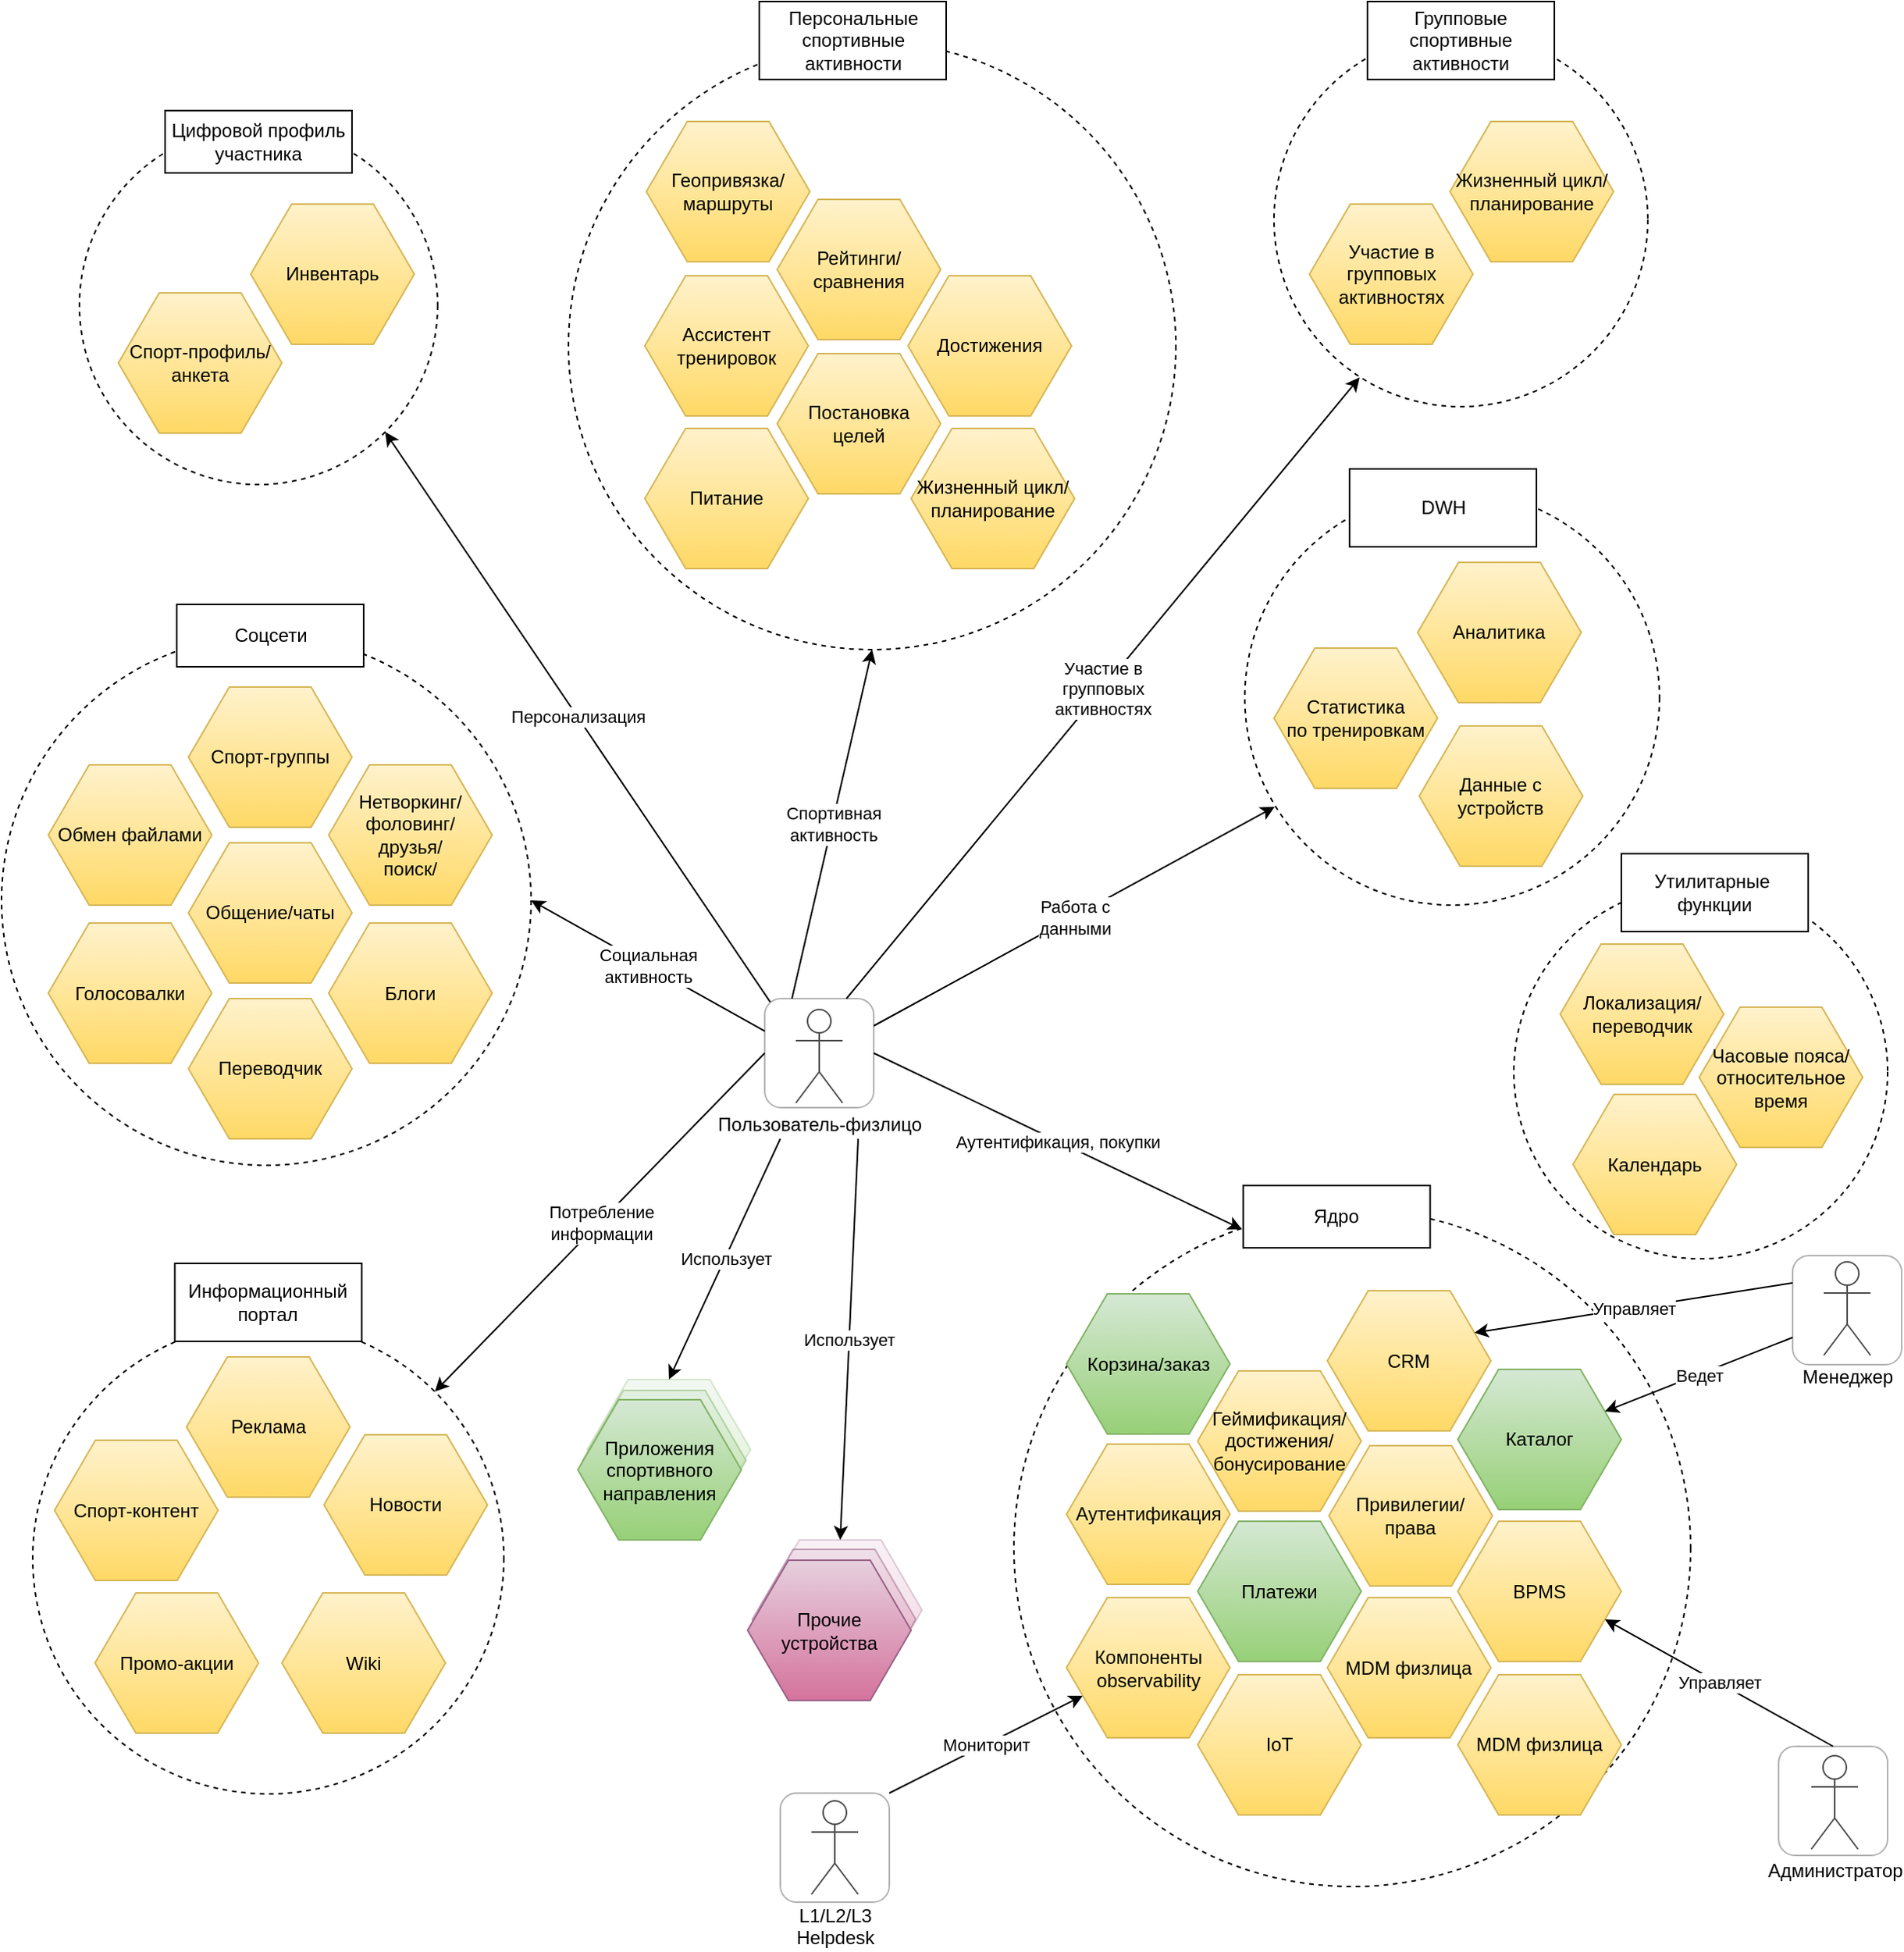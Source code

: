 <mxfile version="20.8.10" type="device"><diagram name="Страница 1" id="yU4JFKwx1HpuaM9Fk_GH"><mxGraphModel dx="2554" dy="2192" grid="1" gridSize="10" guides="1" tooltips="1" connect="1" arrows="1" fold="1" page="1" pageScale="1" pageWidth="827" pageHeight="1169" math="0" shadow="0"><root><mxCell id="0"/><mxCell id="1" parent="0"/><mxCell id="F6-2QJlg7ebmHPv3SIc3-5" value="" style="ellipse;whiteSpace=wrap;html=1;aspect=fixed;dashed=1;fillColor=none;" vertex="1" parent="1"><mxGeometry x="-170" y="-420" width="230" height="230" as="geometry"/></mxCell><mxCell id="Nh84SrpYMLR049hPtst9-1" value="Пользователь-физлицо" style="shape=umlActor;verticalLabelPosition=bottom;verticalAlign=top;html=1;outlineConnect=0;" parent="1" vertex="1"><mxGeometry x="290" y="147" width="30" height="60" as="geometry"/></mxCell><mxCell id="Nh84SrpYMLR049hPtst9-5" value="L1/L2/L3&lt;br&gt;Helpdesk" style="shape=umlActor;verticalLabelPosition=bottom;verticalAlign=top;html=1;outlineConnect=0;" parent="1" vertex="1"><mxGeometry x="300" y="655" width="30" height="60" as="geometry"/></mxCell><mxCell id="Nh84SrpYMLR049hPtst9-9" value="Менеджер" style="shape=umlActor;verticalLabelPosition=bottom;verticalAlign=top;html=1;outlineConnect=0;" parent="1" vertex="1"><mxGeometry x="950" y="309" width="30" height="60" as="geometry"/></mxCell><mxCell id="Nh84SrpYMLR049hPtst9-10" value="Администратор" style="shape=umlActor;verticalLabelPosition=bottom;verticalAlign=top;html=1;outlineConnect=0;" parent="1" vertex="1"><mxGeometry x="942" y="626" width="30" height="60" as="geometry"/></mxCell><mxCell id="Nh84SrpYMLR049hPtst9-21" value="" style="endArrow=classic;html=1;rounded=0;entryX=0;entryY=0.75;entryDx=0;entryDy=0;exitX=1;exitY=0;exitDx=0;exitDy=0;" parent="1" source="Nh84SrpYMLR049hPtst9-113" target="Nh84SrpYMLR049hPtst9-19" edge="1"><mxGeometry relative="1" as="geometry"><mxPoint x="320" y="680" as="sourcePoint"/><mxPoint x="230" y="690" as="targetPoint"/></mxGeometry></mxCell><mxCell id="Nh84SrpYMLR049hPtst9-22" value="Мониторит" style="edgeLabel;resizable=0;html=1;align=center;verticalAlign=middle;opacity=30;" parent="Nh84SrpYMLR049hPtst9-21" connectable="0" vertex="1"><mxGeometry relative="1" as="geometry"/></mxCell><mxCell id="Nh84SrpYMLR049hPtst9-61" value="" style="group" parent="1" vertex="1" connectable="0"><mxGeometry x="259" y="487.5" width="112" height="103" as="geometry"/></mxCell><mxCell id="Nh84SrpYMLR049hPtst9-58" value="Прочие устройства" style="shape=mxgraph.bpmn.conversation;perimeter=hexagonPerimeter2;whiteSpace=wrap;html=1;aspect=fixed;bpmnConversationType=conv;fillColor=#e6d0de;gradientColor=#d5739d;strokeColor=#996185;opacity=30;" parent="Nh84SrpYMLR049hPtst9-61" vertex="1"><mxGeometry x="7" width="105" height="90" as="geometry"/></mxCell><mxCell id="Nh84SrpYMLR049hPtst9-59" value="Прочие устройства" style="shape=mxgraph.bpmn.conversation;perimeter=hexagonPerimeter2;whiteSpace=wrap;html=1;aspect=fixed;bpmnConversationType=conv;fillColor=#e6d0de;gradientColor=#d5739d;strokeColor=#996185;opacity=50;" parent="Nh84SrpYMLR049hPtst9-61" vertex="1"><mxGeometry x="3" y="6" width="105" height="90" as="geometry"/></mxCell><mxCell id="Nh84SrpYMLR049hPtst9-60" value="Прочие устройства" style="shape=mxgraph.bpmn.conversation;perimeter=hexagonPerimeter2;whiteSpace=wrap;html=1;aspect=fixed;bpmnConversationType=conv;fillColor=#e6d0de;gradientColor=#d5739d;strokeColor=#996185;" parent="Nh84SrpYMLR049hPtst9-61" vertex="1"><mxGeometry y="13" width="105" height="90" as="geometry"/></mxCell><mxCell id="Nh84SrpYMLR049hPtst9-62" value="" style="group" parent="1" vertex="1" connectable="0"><mxGeometry x="150" y="384.5" width="111" height="103" as="geometry"/></mxCell><mxCell id="Nh84SrpYMLR049hPtst9-15" value="" style="shape=mxgraph.bpmn.conversation;perimeter=hexagonPerimeter2;whiteSpace=wrap;html=1;aspect=fixed;bpmnConversationType=conv;fillColor=#d5e8d4;strokeColor=#82b366;gradientColor=#97d077;opacity=30;" parent="Nh84SrpYMLR049hPtst9-62" vertex="1"><mxGeometry x="6" width="105" height="90" as="geometry"/></mxCell><mxCell id="Nh84SrpYMLR049hPtst9-16" value="" style="shape=mxgraph.bpmn.conversation;perimeter=hexagonPerimeter2;whiteSpace=wrap;html=1;aspect=fixed;bpmnConversationType=conv;fillColor=#d5e8d4;strokeColor=#82b366;gradientColor=#97d077;opacity=50;" parent="Nh84SrpYMLR049hPtst9-62" vertex="1"><mxGeometry x="3" y="7" width="105" height="90" as="geometry"/></mxCell><mxCell id="Nh84SrpYMLR049hPtst9-17" value="Приложения&lt;br&gt;спортивного направления" style="shape=mxgraph.bpmn.conversation;perimeter=hexagonPerimeter2;whiteSpace=wrap;html=1;aspect=fixed;bpmnConversationType=conv;fillColor=#d5e8d4;strokeColor=#82b366;gradientColor=#97d077;" parent="Nh84SrpYMLR049hPtst9-62" vertex="1"><mxGeometry y="13" width="105" height="90" as="geometry"/></mxCell><mxCell id="Nh84SrpYMLR049hPtst9-69" value="" style="endArrow=classic;html=1;rounded=0;entryX=1;entryY=0.5;entryDx=0;entryDy=0;exitX=0.002;exitY=0.299;exitDx=0;exitDy=0;exitPerimeter=0;" parent="1" source="Nh84SrpYMLR049hPtst9-107" target="Nh84SrpYMLR049hPtst9-33" edge="1"><mxGeometry relative="1" as="geometry"><mxPoint x="280" y="160" as="sourcePoint"/><mxPoint x="493" y="573" as="targetPoint"/></mxGeometry></mxCell><mxCell id="Nh84SrpYMLR049hPtst9-70" value="Социальная &lt;br&gt;активность" style="edgeLabel;resizable=0;html=1;align=center;verticalAlign=middle;opacity=30;" parent="Nh84SrpYMLR049hPtst9-69" connectable="0" vertex="1"><mxGeometry relative="1" as="geometry"/></mxCell><mxCell id="Nh84SrpYMLR049hPtst9-71" value="" style="endArrow=classic;html=1;rounded=0;entryX=0.5;entryY=1;entryDx=0;entryDy=0;exitX=0.25;exitY=0;exitDx=0;exitDy=0;" parent="1" source="Nh84SrpYMLR049hPtst9-107" target="Nh84SrpYMLR049hPtst9-32" edge="1"><mxGeometry relative="1" as="geometry"><mxPoint x="300" y="130" as="sourcePoint"/><mxPoint x="120" y="140" as="targetPoint"/></mxGeometry></mxCell><mxCell id="Nh84SrpYMLR049hPtst9-72" value="Спортивная&lt;br&gt;активность" style="edgeLabel;resizable=0;html=1;align=center;verticalAlign=middle;opacity=30;" parent="Nh84SrpYMLR049hPtst9-71" connectable="0" vertex="1"><mxGeometry relative="1" as="geometry"/></mxCell><mxCell id="Nh84SrpYMLR049hPtst9-73" value="" style="endArrow=classic;html=1;rounded=0;entryX=0.229;entryY=0.922;entryDx=0;entryDy=0;entryPerimeter=0;exitX=0.75;exitY=0;exitDx=0;exitDy=0;" parent="1" source="Nh84SrpYMLR049hPtst9-107" target="Nh84SrpYMLR049hPtst9-45" edge="1"><mxGeometry relative="1" as="geometry"><mxPoint x="330" y="150" as="sourcePoint"/><mxPoint x="302.5" y="60" as="targetPoint"/></mxGeometry></mxCell><mxCell id="Nh84SrpYMLR049hPtst9-74" value="Участие в &lt;br&gt;групповых &lt;br&gt;активностях" style="edgeLabel;resizable=0;html=1;align=center;verticalAlign=middle;opacity=30;" parent="Nh84SrpYMLR049hPtst9-73" connectable="0" vertex="1"><mxGeometry relative="1" as="geometry"/></mxCell><mxCell id="Nh84SrpYMLR049hPtst9-75" value="" style="endArrow=classic;html=1;rounded=0;entryX=0.337;entryY=0.029;entryDx=0;entryDy=0;entryPerimeter=0;exitX=1;exitY=0.5;exitDx=0;exitDy=0;" parent="1" source="Nh84SrpYMLR049hPtst9-107" target="Nh84SrpYMLR049hPtst9-65" edge="1"><mxGeometry relative="1" as="geometry"><mxPoint x="330" y="190" as="sourcePoint"/><mxPoint x="560" y="-45" as="targetPoint"/></mxGeometry></mxCell><mxCell id="Nh84SrpYMLR049hPtst9-76" value="Аутентификация, покупки" style="edgeLabel;resizable=0;html=1;align=center;verticalAlign=middle;opacity=30;" parent="Nh84SrpYMLR049hPtst9-75" connectable="0" vertex="1"><mxGeometry relative="1" as="geometry"/></mxCell><mxCell id="Nh84SrpYMLR049hPtst9-77" value="" style="endArrow=classic;html=1;rounded=0;entryX=0.072;entryY=0.763;entryDx=0;entryDy=0;entryPerimeter=0;exitX=1;exitY=0.25;exitDx=0;exitDy=0;" parent="1" source="Nh84SrpYMLR049hPtst9-107" target="Nh84SrpYMLR049hPtst9-56" edge="1"><mxGeometry relative="1" as="geometry"><mxPoint x="340" y="170" as="sourcePoint"/><mxPoint x="619.272" y="-261.095" as="targetPoint"/></mxGeometry></mxCell><mxCell id="Nh84SrpYMLR049hPtst9-78" value="Работа с &lt;br&gt;данными" style="edgeLabel;resizable=0;html=1;align=center;verticalAlign=middle;opacity=30;" parent="Nh84SrpYMLR049hPtst9-77" connectable="0" vertex="1"><mxGeometry relative="1" as="geometry"/></mxCell><mxCell id="Nh84SrpYMLR049hPtst9-79" value="" style="endArrow=classic;html=1;rounded=0;entryX=1;entryY=0;entryDx=0;entryDy=0;exitX=0;exitY=0.5;exitDx=0;exitDy=0;" parent="1" source="Nh84SrpYMLR049hPtst9-107" target="Nh84SrpYMLR049hPtst9-50" edge="1"><mxGeometry relative="1" as="geometry"><mxPoint x="280" y="177" as="sourcePoint"/><mxPoint x="120" y="140" as="targetPoint"/></mxGeometry></mxCell><mxCell id="Nh84SrpYMLR049hPtst9-80" value="Потребление &lt;br&gt;информации" style="edgeLabel;resizable=0;html=1;align=center;verticalAlign=middle;opacity=30;" parent="Nh84SrpYMLR049hPtst9-79" connectable="0" vertex="1"><mxGeometry relative="1" as="geometry"/></mxCell><mxCell id="Nh84SrpYMLR049hPtst9-82" value="" style="group" parent="1" vertex="1" connectable="0"><mxGeometry x="574.25" y="-200" width="270.25" height="280" as="geometry"/></mxCell><mxCell id="F6-2QJlg7ebmHPv3SIc3-13" value="" style="group" vertex="1" connectable="0" parent="Nh84SrpYMLR049hPtst9-82"><mxGeometry x="4" width="266.25" height="280" as="geometry"/></mxCell><mxCell id="Nh84SrpYMLR049hPtst9-56" value="" style="ellipse;whiteSpace=wrap;html=1;aspect=fixed;dashed=1;fillColor=none;" parent="F6-2QJlg7ebmHPv3SIc3-13" vertex="1"><mxGeometry y="13.75" width="266.25" height="266.25" as="geometry"/></mxCell><mxCell id="Nh84SrpYMLR049hPtst9-54" value="Статистика&lt;br&gt;по тренировкам" style="shape=mxgraph.bpmn.conversation;perimeter=hexagonPerimeter2;whiteSpace=wrap;html=1;aspect=fixed;bpmnConversationType=conv;fillColor=#fff2cc;gradientColor=#ffd966;strokeColor=#d6b656;" parent="F6-2QJlg7ebmHPv3SIc3-13" vertex="1"><mxGeometry x="18.75" y="115" width="105" height="90" as="geometry"/></mxCell><mxCell id="Nh84SrpYMLR049hPtst9-55" value="Аналитика" style="shape=mxgraph.bpmn.conversation;perimeter=hexagonPerimeter2;whiteSpace=wrap;html=1;aspect=fixed;bpmnConversationType=conv;fillColor=#fff2cc;gradientColor=#ffd966;strokeColor=#d6b656;" parent="F6-2QJlg7ebmHPv3SIc3-13" vertex="1"><mxGeometry x="111" y="60" width="105" height="90" as="geometry"/></mxCell><mxCell id="Nh84SrpYMLR049hPtst9-57" value="DWH" style="rounded=0;whiteSpace=wrap;html=1;fillColor=default;" parent="F6-2QJlg7ebmHPv3SIc3-13" vertex="1"><mxGeometry x="67.25" width="120" height="50" as="geometry"/></mxCell><mxCell id="Nh84SrpYMLR049hPtst9-63" value="Данные с устройств" style="shape=mxgraph.bpmn.conversation;perimeter=hexagonPerimeter2;whiteSpace=wrap;html=1;aspect=fixed;bpmnConversationType=conv;fillColor=#fff2cc;gradientColor=#ffd966;strokeColor=#d6b656;" parent="F6-2QJlg7ebmHPv3SIc3-13" vertex="1"><mxGeometry x="112" y="165" width="105" height="90" as="geometry"/></mxCell><mxCell id="Nh84SrpYMLR049hPtst9-93" value="" style="group" parent="1" vertex="1" connectable="0"><mxGeometry x="-200" y="310" width="302.5" height="340.5" as="geometry"/></mxCell><mxCell id="Nh84SrpYMLR049hPtst9-50" value="" style="ellipse;whiteSpace=wrap;html=1;aspect=fixed;dashed=1;fillColor=none;" parent="Nh84SrpYMLR049hPtst9-93" vertex="1"><mxGeometry y="38" width="302.5" height="302.5" as="geometry"/></mxCell><mxCell id="Nh84SrpYMLR049hPtst9-49" value="Промо-акции" style="shape=mxgraph.bpmn.conversation;perimeter=hexagonPerimeter2;whiteSpace=wrap;html=1;aspect=fixed;bpmnConversationType=conv;fillColor=#fff2cc;gradientColor=#ffd966;strokeColor=#d6b656;" parent="Nh84SrpYMLR049hPtst9-93" vertex="1"><mxGeometry x="40" y="211.5" width="105" height="90" as="geometry"/></mxCell><mxCell id="Nh84SrpYMLR049hPtst9-53" value="Wiki" style="shape=mxgraph.bpmn.conversation;perimeter=hexagonPerimeter2;whiteSpace=wrap;html=1;aspect=fixed;bpmnConversationType=conv;fillColor=#fff2cc;gradientColor=#ffd966;strokeColor=#d6b656;" parent="Nh84SrpYMLR049hPtst9-93" vertex="1"><mxGeometry x="160" y="211.5" width="105" height="90" as="geometry"/></mxCell><mxCell id="Nh84SrpYMLR049hPtst9-88" value="Информационный портал" style="rounded=0;whiteSpace=wrap;html=1;fillColor=default;" parent="Nh84SrpYMLR049hPtst9-93" vertex="1"><mxGeometry x="91.25" width="120" height="50" as="geometry"/></mxCell><mxCell id="Nh84SrpYMLR049hPtst9-90" value="Спорт-контент" style="shape=mxgraph.bpmn.conversation;perimeter=hexagonPerimeter2;whiteSpace=wrap;html=1;aspect=fixed;bpmnConversationType=conv;fillColor=#fff2cc;gradientColor=#ffd966;strokeColor=#d6b656;" parent="Nh84SrpYMLR049hPtst9-93" vertex="1"><mxGeometry x="14" y="113.5" width="105" height="90" as="geometry"/></mxCell><mxCell id="Nh84SrpYMLR049hPtst9-91" value="Реклама" style="shape=mxgraph.bpmn.conversation;perimeter=hexagonPerimeter2;whiteSpace=wrap;html=1;aspect=fixed;bpmnConversationType=conv;fillColor=#fff2cc;gradientColor=#ffd966;strokeColor=#d6b656;" parent="Nh84SrpYMLR049hPtst9-93" vertex="1"><mxGeometry x="98.75" y="60" width="105" height="90" as="geometry"/></mxCell><mxCell id="Nh84SrpYMLR049hPtst9-92" value="Новости" style="shape=mxgraph.bpmn.conversation;perimeter=hexagonPerimeter2;whiteSpace=wrap;html=1;aspect=fixed;bpmnConversationType=conv;fillColor=#fff2cc;gradientColor=#ffd966;strokeColor=#d6b656;" parent="Nh84SrpYMLR049hPtst9-93" vertex="1"><mxGeometry x="187" y="110" width="105" height="90" as="geometry"/></mxCell><mxCell id="Nh84SrpYMLR049hPtst9-65" value="" style="ellipse;whiteSpace=wrap;html=1;aspect=fixed;dashed=1;fillColor=none;" parent="1" vertex="1"><mxGeometry x="430" y="275.5" width="434.5" height="434.5" as="geometry"/></mxCell><mxCell id="Nh84SrpYMLR049hPtst9-3" value="MDM физлица" style="shape=mxgraph.bpmn.conversation;perimeter=hexagonPerimeter2;whiteSpace=wrap;html=1;aspect=fixed;bpmnConversationType=conv;fillColor=#fff2cc;gradientColor=#ffd966;strokeColor=#d6b656;" parent="1" vertex="1"><mxGeometry x="631.25" y="524.5" width="105" height="90" as="geometry"/></mxCell><mxCell id="Nh84SrpYMLR049hPtst9-4" value="Аутентификация" style="shape=mxgraph.bpmn.conversation;perimeter=hexagonPerimeter2;whiteSpace=wrap;html=1;aspect=fixed;bpmnConversationType=conv;fillColor=#fff2cc;gradientColor=#ffd966;strokeColor=#d6b656;" parent="1" vertex="1"><mxGeometry x="463.75" y="426" width="105" height="90" as="geometry"/></mxCell><mxCell id="Nh84SrpYMLR049hPtst9-12" value="Корзина/заказ" style="shape=mxgraph.bpmn.conversation;perimeter=hexagonPerimeter2;whiteSpace=wrap;html=1;aspect=fixed;bpmnConversationType=conv;fillColor=#d5e8d4;strokeColor=#82b366;gradientColor=#97d077;" parent="1" vertex="1"><mxGeometry x="463.75" y="329.5" width="105" height="90" as="geometry"/></mxCell><mxCell id="Nh84SrpYMLR049hPtst9-13" value="Платежи" style="shape=mxgraph.bpmn.conversation;perimeter=hexagonPerimeter2;whiteSpace=wrap;html=1;aspect=fixed;bpmnConversationType=conv;fillColor=#d5e8d4;gradientColor=#97d077;strokeColor=#82b366;" parent="1" vertex="1"><mxGeometry x="548" y="475.5" width="105" height="90" as="geometry"/></mxCell><mxCell id="Nh84SrpYMLR049hPtst9-14" value="Каталог" style="shape=mxgraph.bpmn.conversation;perimeter=hexagonPerimeter2;whiteSpace=wrap;html=1;aspect=fixed;bpmnConversationType=conv;fillColor=#d5e8d4;gradientColor=#97d077;strokeColor=#82b366;" parent="1" vertex="1"><mxGeometry x="715" y="378" width="105" height="90" as="geometry"/></mxCell><mxCell id="Nh84SrpYMLR049hPtst9-19" value="Компоненты observability" style="shape=mxgraph.bpmn.conversation;perimeter=hexagonPerimeter2;whiteSpace=wrap;html=1;aspect=fixed;bpmnConversationType=conv;fillColor=#fff2cc;gradientColor=#ffd966;strokeColor=#d6b656;" parent="1" vertex="1"><mxGeometry x="463.75" y="524.5" width="105" height="90" as="geometry"/></mxCell><mxCell id="Nh84SrpYMLR049hPtst9-23" value="CRM" style="shape=mxgraph.bpmn.conversation;perimeter=hexagonPerimeter2;whiteSpace=wrap;html=1;aspect=fixed;bpmnConversationType=conv;fillColor=#fff2cc;gradientColor=#ffd966;strokeColor=#d6b656;" parent="1" vertex="1"><mxGeometry x="631.25" y="327.5" width="105" height="90" as="geometry"/></mxCell><mxCell id="Nh84SrpYMLR049hPtst9-66" value="Ядро" style="rounded=0;whiteSpace=wrap;html=1;fillColor=default;" parent="1" vertex="1"><mxGeometry x="577.25" y="260" width="120" height="40" as="geometry"/></mxCell><mxCell id="Nh84SrpYMLR049hPtst9-68" value="IoT" style="shape=mxgraph.bpmn.conversation;perimeter=hexagonPerimeter2;whiteSpace=wrap;html=1;aspect=fixed;bpmnConversationType=conv;fillColor=#fff2cc;gradientColor=#ffd966;strokeColor=#d6b656;" parent="1" vertex="1"><mxGeometry x="548" y="574" width="105" height="90" as="geometry"/></mxCell><mxCell id="Nh84SrpYMLR049hPtst9-98" value="" style="endArrow=classic;html=1;rounded=0;exitX=0;exitY=0.75;exitDx=0;exitDy=0;entryX=1;entryY=0.25;entryDx=0;entryDy=0;" parent="1" source="Nh84SrpYMLR049hPtst9-111" target="Nh84SrpYMLR049hPtst9-14" edge="1"><mxGeometry relative="1" as="geometry"><mxPoint x="325" y="730" as="sourcePoint"/><mxPoint x="487.25" y="616.5" as="targetPoint"/></mxGeometry></mxCell><mxCell id="Nh84SrpYMLR049hPtst9-99" value="Ведет" style="edgeLabel;resizable=0;html=1;align=center;verticalAlign=middle;opacity=30;" parent="Nh84SrpYMLR049hPtst9-98" connectable="0" vertex="1"><mxGeometry relative="1" as="geometry"/></mxCell><mxCell id="Nh84SrpYMLR049hPtst9-100" value="" style="endArrow=classic;html=1;rounded=0;exitX=0;exitY=0.25;exitDx=0;exitDy=0;entryX=1;entryY=0.25;entryDx=0;entryDy=0;" parent="1" source="Nh84SrpYMLR049hPtst9-111" target="Nh84SrpYMLR049hPtst9-23" edge="1"><mxGeometry relative="1" as="geometry"><mxPoint x="951" y="410" as="sourcePoint"/><mxPoint x="751.75" y="466" as="targetPoint"/></mxGeometry></mxCell><mxCell id="Nh84SrpYMLR049hPtst9-101" value="Управляет" style="edgeLabel;resizable=0;html=1;align=center;verticalAlign=middle;opacity=30;" parent="Nh84SrpYMLR049hPtst9-100" connectable="0" vertex="1"><mxGeometry relative="1" as="geometry"/></mxCell><mxCell id="Nh84SrpYMLR049hPtst9-102" value="" style="endArrow=classic;html=1;rounded=0;entryX=0.5;entryY=0;entryDx=0;entryDy=0;" parent="1" target="Nh84SrpYMLR049hPtst9-15" edge="1"><mxGeometry relative="1" as="geometry"><mxPoint x="280" y="230" as="sourcePoint"/><mxPoint x="68.2" y="402.3" as="targetPoint"/></mxGeometry></mxCell><mxCell id="Nh84SrpYMLR049hPtst9-103" value="Использует" style="edgeLabel;resizable=0;html=1;align=center;verticalAlign=middle;opacity=30;" parent="Nh84SrpYMLR049hPtst9-102" connectable="0" vertex="1"><mxGeometry relative="1" as="geometry"/></mxCell><mxCell id="Nh84SrpYMLR049hPtst9-104" value="" style="endArrow=classic;html=1;rounded=0;entryX=0.5;entryY=0;entryDx=0;entryDy=0;" parent="1" target="Nh84SrpYMLR049hPtst9-58" edge="1"><mxGeometry relative="1" as="geometry"><mxPoint x="330" y="230" as="sourcePoint"/><mxPoint x="218.5" y="394.5" as="targetPoint"/></mxGeometry></mxCell><mxCell id="Nh84SrpYMLR049hPtst9-105" value="Использует" style="edgeLabel;resizable=0;html=1;align=center;verticalAlign=middle;opacity=30;" parent="Nh84SrpYMLR049hPtst9-104" connectable="0" vertex="1"><mxGeometry relative="1" as="geometry"/></mxCell><mxCell id="Nh84SrpYMLR049hPtst9-107" value="" style="rounded=1;whiteSpace=wrap;html=1;fillColor=default;opacity=30;" parent="1" vertex="1"><mxGeometry x="270" y="140" width="70" height="70" as="geometry"/></mxCell><mxCell id="Nh84SrpYMLR049hPtst9-108" value="BPMS" style="shape=mxgraph.bpmn.conversation;perimeter=hexagonPerimeter2;whiteSpace=wrap;html=1;aspect=fixed;bpmnConversationType=conv;fillColor=#fff2cc;gradientColor=#ffd966;strokeColor=#d6b656;" parent="1" vertex="1"><mxGeometry x="715" y="475.5" width="105" height="90" as="geometry"/></mxCell><mxCell id="Nh84SrpYMLR049hPtst9-109" value="" style="endArrow=classic;html=1;rounded=0;exitX=0.5;exitY=0;exitDx=0;exitDy=0;entryX=1;entryY=0.75;entryDx=0;entryDy=0;" parent="1" source="Nh84SrpYMLR049hPtst9-112" target="Nh84SrpYMLR049hPtst9-108" edge="1"><mxGeometry relative="1" as="geometry"><mxPoint x="951" y="410" as="sourcePoint"/><mxPoint x="746.75" y="361.5" as="targetPoint"/></mxGeometry></mxCell><mxCell id="Nh84SrpYMLR049hPtst9-110" value="Управляет" style="edgeLabel;resizable=0;html=1;align=center;verticalAlign=middle;opacity=30;" parent="Nh84SrpYMLR049hPtst9-109" connectable="0" vertex="1"><mxGeometry relative="1" as="geometry"/></mxCell><mxCell id="Nh84SrpYMLR049hPtst9-111" value="" style="rounded=1;whiteSpace=wrap;html=1;fillColor=default;opacity=30;" parent="1" vertex="1"><mxGeometry x="930" y="305" width="70" height="70" as="geometry"/></mxCell><mxCell id="Nh84SrpYMLR049hPtst9-112" value="" style="rounded=1;whiteSpace=wrap;html=1;fillColor=default;opacity=30;" parent="1" vertex="1"><mxGeometry x="921" y="620" width="70" height="70" as="geometry"/></mxCell><mxCell id="Nh84SrpYMLR049hPtst9-113" value="" style="rounded=1;whiteSpace=wrap;html=1;fillColor=default;opacity=30;" parent="1" vertex="1"><mxGeometry x="280" y="650" width="70" height="70" as="geometry"/></mxCell><mxCell id="Nh84SrpYMLR049hPtst9-45" value="" style="ellipse;whiteSpace=wrap;html=1;aspect=fixed;dashed=1;fillColor=none;" parent="1" vertex="1"><mxGeometry x="597" y="-480" width="240" height="240" as="geometry"/></mxCell><mxCell id="Nh84SrpYMLR049hPtst9-27" value="Участие в групповых активностях" style="shape=mxgraph.bpmn.conversation;perimeter=hexagonPerimeter2;whiteSpace=wrap;html=1;aspect=fixed;bpmnConversationType=conv;fillColor=#fff2cc;gradientColor=#ffd966;strokeColor=#d6b656;" parent="1" vertex="1"><mxGeometry x="619.75" y="-370" width="105" height="90" as="geometry"/></mxCell><mxCell id="Nh84SrpYMLR049hPtst9-46" value="Групповые&lt;br&gt;спортивные&lt;br&gt;активности" style="rounded=0;whiteSpace=wrap;html=1;fillColor=default;" parent="1" vertex="1"><mxGeometry x="657" y="-500" width="120" height="50" as="geometry"/></mxCell><mxCell id="Nh84SrpYMLR049hPtst9-33" value="" style="ellipse;whiteSpace=wrap;html=1;aspect=fixed;dashed=1;fillColor=none;" parent="1" vertex="1"><mxGeometry x="-220" y="-93" width="340" height="340" as="geometry"/></mxCell><mxCell id="Nh84SrpYMLR049hPtst9-25" value="Нетворкинг/фоловинг/&lt;br&gt;друзья/&lt;br&gt;поиск/" style="shape=mxgraph.bpmn.conversation;perimeter=hexagonPerimeter2;whiteSpace=wrap;html=1;aspect=fixed;bpmnConversationType=conv;fillColor=#fff2cc;gradientColor=#ffd966;strokeColor=#d6b656;" parent="1" vertex="1"><mxGeometry x="-10" y="-10" width="105" height="90" as="geometry"/></mxCell><mxCell id="Nh84SrpYMLR049hPtst9-30" value="Общение/чаты" style="shape=mxgraph.bpmn.conversation;perimeter=hexagonPerimeter2;whiteSpace=wrap;html=1;aspect=fixed;bpmnConversationType=conv;fillColor=#fff2cc;gradientColor=#ffd966;strokeColor=#d6b656;" parent="1" vertex="1"><mxGeometry x="-100" y="40" width="105" height="90" as="geometry"/></mxCell><mxCell id="Nh84SrpYMLR049hPtst9-39" value="Обмен файлами" style="shape=mxgraph.bpmn.conversation;perimeter=hexagonPerimeter2;whiteSpace=wrap;html=1;aspect=fixed;bpmnConversationType=conv;fillColor=#fff2cc;gradientColor=#ffd966;strokeColor=#d6b656;" parent="1" vertex="1"><mxGeometry x="-190" y="-10" width="105" height="90" as="geometry"/></mxCell><mxCell id="Nh84SrpYMLR049hPtst9-40" value="Голосовалки" style="shape=mxgraph.bpmn.conversation;perimeter=hexagonPerimeter2;whiteSpace=wrap;html=1;aspect=fixed;bpmnConversationType=conv;fillColor=#fff2cc;gradientColor=#ffd966;strokeColor=#d6b656;" parent="1" vertex="1"><mxGeometry x="-190" y="91.5" width="105" height="90" as="geometry"/></mxCell><mxCell id="Nh84SrpYMLR049hPtst9-41" value="Переводчик" style="shape=mxgraph.bpmn.conversation;perimeter=hexagonPerimeter2;whiteSpace=wrap;html=1;aspect=fixed;bpmnConversationType=conv;fillColor=#fff2cc;gradientColor=#ffd966;strokeColor=#d6b656;" parent="1" vertex="1"><mxGeometry x="-100" y="140" width="105" height="90" as="geometry"/></mxCell><mxCell id="Nh84SrpYMLR049hPtst9-43" value="Спорт-профиль/анкета" style="shape=mxgraph.bpmn.conversation;perimeter=hexagonPerimeter2;whiteSpace=wrap;html=1;aspect=fixed;bpmnConversationType=conv;fillColor=#fff2cc;gradientColor=#ffd966;strokeColor=#d6b656;" parent="1" vertex="1"><mxGeometry x="-145" y="-313" width="105" height="90" as="geometry"/></mxCell><mxCell id="Nh84SrpYMLR049hPtst9-85" value="Соцсети" style="rounded=0;whiteSpace=wrap;html=1;fillColor=default;" parent="1" vertex="1"><mxGeometry x="-107.5" y="-113" width="120" height="40" as="geometry"/></mxCell><mxCell id="F6-2QJlg7ebmHPv3SIc3-1" value="Спорт-группы" style="shape=mxgraph.bpmn.conversation;perimeter=hexagonPerimeter2;whiteSpace=wrap;html=1;aspect=fixed;bpmnConversationType=conv;fillColor=#fff2cc;gradientColor=#ffd966;strokeColor=#d6b656;" vertex="1" parent="1"><mxGeometry x="-100" y="-60" width="105" height="90" as="geometry"/></mxCell><mxCell id="Nh84SrpYMLR049hPtst9-32" value="" style="ellipse;whiteSpace=wrap;html=1;aspect=fixed;dashed=1;fillColor=none;" parent="1" vertex="1"><mxGeometry x="144" y="-474" width="390" height="390" as="geometry"/></mxCell><mxCell id="Nh84SrpYMLR049hPtst9-26" value="Ассистент тренировок" style="shape=mxgraph.bpmn.conversation;perimeter=hexagonPerimeter2;whiteSpace=wrap;html=1;aspect=fixed;bpmnConversationType=conv;fillColor=#fff2cc;gradientColor=#ffd966;strokeColor=#d6b656;" parent="1" vertex="1"><mxGeometry x="193" y="-324" width="105" height="90" as="geometry"/></mxCell><mxCell id="Nh84SrpYMLR049hPtst9-28" value="Рейтинги/сравнения" style="shape=mxgraph.bpmn.conversation;perimeter=hexagonPerimeter2;whiteSpace=wrap;html=1;aspect=fixed;bpmnConversationType=conv;fillColor=#fff2cc;gradientColor=#ffd966;strokeColor=#d6b656;" parent="1" vertex="1"><mxGeometry x="278" y="-373" width="105" height="90" as="geometry"/></mxCell><mxCell id="Nh84SrpYMLR049hPtst9-29" value="Постановка &lt;br&gt;целей" style="shape=mxgraph.bpmn.conversation;perimeter=hexagonPerimeter2;whiteSpace=wrap;html=1;aspect=fixed;bpmnConversationType=conv;fillColor=#fff2cc;gradientColor=#ffd966;strokeColor=#d6b656;" parent="1" vertex="1"><mxGeometry x="278" y="-274" width="105" height="90" as="geometry"/></mxCell><mxCell id="Nh84SrpYMLR049hPtst9-35" value="Персональные&lt;br&gt;спортивные&lt;br&gt;активности" style="rounded=0;whiteSpace=wrap;html=1;fillColor=default;" parent="1" vertex="1"><mxGeometry x="266.5" y="-500" width="120" height="50" as="geometry"/></mxCell><mxCell id="Nh84SrpYMLR049hPtst9-38" value="Геопривязка/маршруты" style="shape=mxgraph.bpmn.conversation;perimeter=hexagonPerimeter2;whiteSpace=wrap;html=1;aspect=fixed;bpmnConversationType=conv;fillColor=#fff2cc;gradientColor=#ffd966;strokeColor=#d6b656;" parent="1" vertex="1"><mxGeometry x="194" y="-423" width="105" height="90" as="geometry"/></mxCell><mxCell id="Nh84SrpYMLR049hPtst9-44" value="Инвентарь" style="shape=mxgraph.bpmn.conversation;perimeter=hexagonPerimeter2;whiteSpace=wrap;html=1;aspect=fixed;bpmnConversationType=conv;fillColor=#fff2cc;gradientColor=#ffd966;strokeColor=#d6b656;" parent="1" vertex="1"><mxGeometry x="-60" y="-370" width="105" height="90" as="geometry"/></mxCell><mxCell id="Nh84SrpYMLR049hPtst9-47" value="Геймификация/достижения/бонусирование" style="shape=mxgraph.bpmn.conversation;perimeter=hexagonPerimeter2;whiteSpace=wrap;html=1;aspect=fixed;bpmnConversationType=conv;fillColor=#fff2cc;gradientColor=#ffd966;strokeColor=#d6b656;" parent="1" vertex="1"><mxGeometry x="548" y="379" width="105" height="90" as="geometry"/></mxCell><mxCell id="Nh84SrpYMLR049hPtst9-67" value="Питание" style="shape=mxgraph.bpmn.conversation;perimeter=hexagonPerimeter2;whiteSpace=wrap;html=1;aspect=fixed;bpmnConversationType=conv;fillColor=#fff2cc;gradientColor=#ffd966;strokeColor=#d6b656;" parent="1" vertex="1"><mxGeometry x="193" y="-226" width="105" height="90" as="geometry"/></mxCell><mxCell id="F6-2QJlg7ebmHPv3SIc3-2" value="Достижения" style="shape=mxgraph.bpmn.conversation;perimeter=hexagonPerimeter2;whiteSpace=wrap;html=1;aspect=fixed;bpmnConversationType=conv;fillColor=#fff2cc;gradientColor=#ffd966;strokeColor=#d6b656;" vertex="1" parent="1"><mxGeometry x="362" y="-324" width="105" height="90" as="geometry"/></mxCell><mxCell id="F6-2QJlg7ebmHPv3SIc3-3" value="Жизненный цикл/планирование" style="shape=mxgraph.bpmn.conversation;perimeter=hexagonPerimeter2;whiteSpace=wrap;html=1;aspect=fixed;bpmnConversationType=conv;fillColor=#fff2cc;gradientColor=#ffd966;strokeColor=#d6b656;" vertex="1" parent="1"><mxGeometry x="710" y="-423" width="105" height="90" as="geometry"/></mxCell><mxCell id="F6-2QJlg7ebmHPv3SIc3-4" value="Жизненный цикл/планирование" style="shape=mxgraph.bpmn.conversation;perimeter=hexagonPerimeter2;whiteSpace=wrap;html=1;aspect=fixed;bpmnConversationType=conv;fillColor=#fff2cc;gradientColor=#ffd966;strokeColor=#d6b656;" vertex="1" parent="1"><mxGeometry x="364" y="-226" width="105" height="90" as="geometry"/></mxCell><mxCell id="F6-2QJlg7ebmHPv3SIc3-6" value="Цифровой профиль участника" style="rounded=0;whiteSpace=wrap;html=1;fillColor=default;" vertex="1" parent="1"><mxGeometry x="-115" y="-430" width="120" height="40" as="geometry"/></mxCell><mxCell id="F6-2QJlg7ebmHPv3SIc3-7" value="" style="endArrow=classic;html=1;rounded=0;entryX=1;entryY=1;entryDx=0;entryDy=0;exitX=0.05;exitY=0.031;exitDx=0;exitDy=0;exitPerimeter=0;" edge="1" parent="1" source="Nh84SrpYMLR049hPtst9-107" target="F6-2QJlg7ebmHPv3SIc3-5"><mxGeometry relative="1" as="geometry"><mxPoint x="297.5" y="150" as="sourcePoint"/><mxPoint x="349" y="-74" as="targetPoint"/></mxGeometry></mxCell><mxCell id="F6-2QJlg7ebmHPv3SIc3-8" value="Персонализация" style="edgeLabel;resizable=0;html=1;align=center;verticalAlign=middle;opacity=30;" connectable="0" vertex="1" parent="F6-2QJlg7ebmHPv3SIc3-7"><mxGeometry relative="1" as="geometry"/></mxCell><mxCell id="F6-2QJlg7ebmHPv3SIc3-14" value="" style="group" vertex="1" connectable="0" parent="1"><mxGeometry x="751" y="47" width="240" height="260" as="geometry"/></mxCell><mxCell id="F6-2QJlg7ebmHPv3SIc3-9" value="" style="ellipse;whiteSpace=wrap;html=1;aspect=fixed;dashed=1;fillColor=none;" vertex="1" parent="F6-2QJlg7ebmHPv3SIc3-14"><mxGeometry y="20" width="240" height="240" as="geometry"/></mxCell><mxCell id="Nh84SrpYMLR049hPtst9-64" value="Локализация/переводчик" style="shape=mxgraph.bpmn.conversation;perimeter=hexagonPerimeter2;whiteSpace=wrap;html=1;aspect=fixed;bpmnConversationType=conv;fillColor=#fff2cc;gradientColor=#ffd966;strokeColor=#d6b656;" parent="F6-2QJlg7ebmHPv3SIc3-14" vertex="1"><mxGeometry x="29.75" y="58" width="105" height="90" as="geometry"/></mxCell><mxCell id="F6-2QJlg7ebmHPv3SIc3-10" value="Календарь" style="shape=mxgraph.bpmn.conversation;perimeter=hexagonPerimeter2;whiteSpace=wrap;html=1;aspect=fixed;bpmnConversationType=conv;fillColor=#fff2cc;gradientColor=#ffd966;strokeColor=#d6b656;" vertex="1" parent="F6-2QJlg7ebmHPv3SIc3-14"><mxGeometry x="38" y="154.5" width="105" height="90" as="geometry"/></mxCell><mxCell id="F6-2QJlg7ebmHPv3SIc3-11" value="Утилитарные&amp;nbsp;&lt;br&gt;функции" style="rounded=0;whiteSpace=wrap;html=1;fillColor=default;" vertex="1" parent="F6-2QJlg7ebmHPv3SIc3-14"><mxGeometry x="69" width="120" height="50" as="geometry"/></mxCell><mxCell id="F6-2QJlg7ebmHPv3SIc3-12" value="Часовые пояса/относительное время" style="shape=mxgraph.bpmn.conversation;perimeter=hexagonPerimeter2;whiteSpace=wrap;html=1;aspect=fixed;bpmnConversationType=conv;fillColor=#fff2cc;gradientColor=#ffd966;strokeColor=#d6b656;" vertex="1" parent="F6-2QJlg7ebmHPv3SIc3-14"><mxGeometry x="119" y="98.5" width="105" height="90" as="geometry"/></mxCell><mxCell id="F6-2QJlg7ebmHPv3SIc3-17" value="Привилегии/&lt;br&gt;права" style="shape=mxgraph.bpmn.conversation;perimeter=hexagonPerimeter2;whiteSpace=wrap;html=1;aspect=fixed;bpmnConversationType=conv;fillColor=#fff2cc;gradientColor=#ffd966;strokeColor=#d6b656;" vertex="1" parent="1"><mxGeometry x="632.25" y="427" width="105" height="90" as="geometry"/></mxCell><mxCell id="F6-2QJlg7ebmHPv3SIc3-18" value="MDM физлица" style="shape=mxgraph.bpmn.conversation;perimeter=hexagonPerimeter2;whiteSpace=wrap;html=1;aspect=fixed;bpmnConversationType=conv;fillColor=#fff2cc;gradientColor=#ffd966;strokeColor=#d6b656;" vertex="1" parent="1"><mxGeometry x="715" y="574" width="105" height="90" as="geometry"/></mxCell><mxCell id="F6-2QJlg7ebmHPv3SIc3-19" value="Блоги" style="shape=mxgraph.bpmn.conversation;perimeter=hexagonPerimeter2;whiteSpace=wrap;html=1;aspect=fixed;bpmnConversationType=conv;fillColor=#fff2cc;gradientColor=#ffd966;strokeColor=#d6b656;" vertex="1" parent="1"><mxGeometry x="-10" y="91.5" width="105" height="90" as="geometry"/></mxCell></root></mxGraphModel></diagram></mxfile>